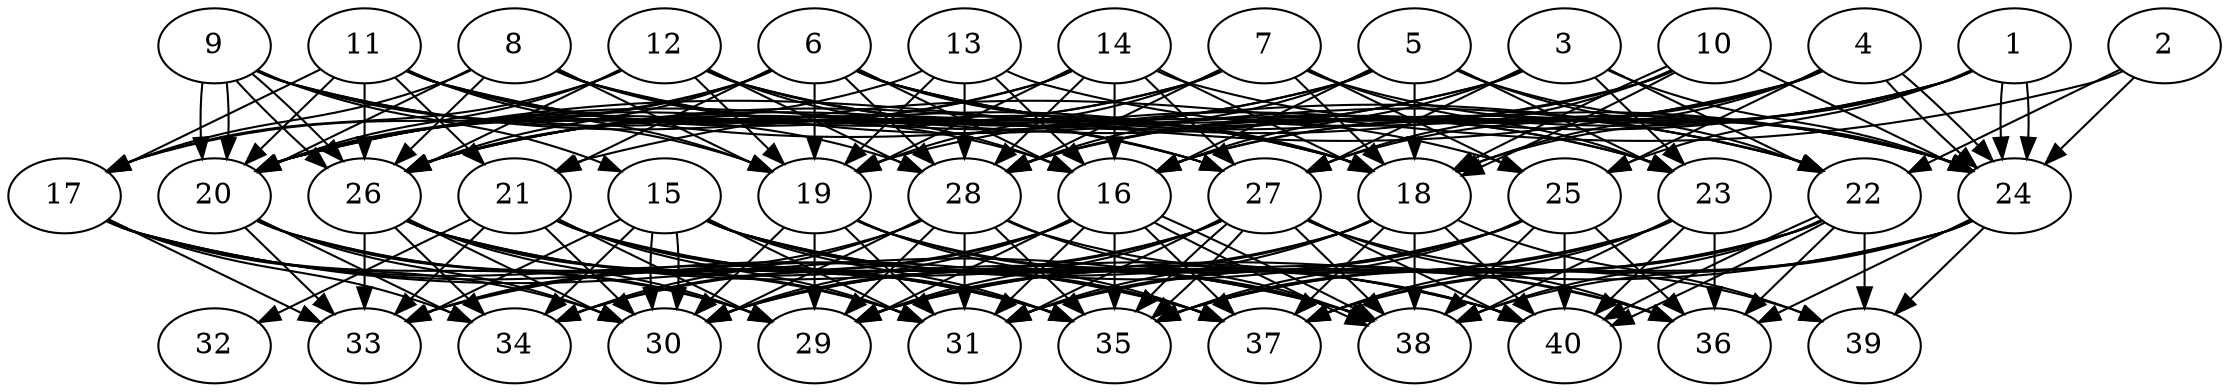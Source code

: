 // DAG automatically generated by daggen at Thu Oct  3 14:06:48 2019
// ./daggen --dot -n 40 --ccr 0.5 --fat 0.9 --regular 0.5 --density 0.9 --mindata 5242880 --maxdata 52428800 
digraph G {
  1 [size="35915776", alpha="0.16", expect_size="17957888"] 
  1 -> 16 [size ="17957888"]
  1 -> 18 [size ="17957888"]
  1 -> 19 [size ="17957888"]
  1 -> 24 [size ="17957888"]
  1 -> 24 [size ="17957888"]
  1 -> 25 [size ="17957888"]
  1 -> 28 [size ="17957888"]
  2 [size="26910720", alpha="0.09", expect_size="13455360"] 
  2 -> 21 [size ="13455360"]
  2 -> 22 [size ="13455360"]
  2 -> 24 [size ="13455360"]
  3 [size="76527616", alpha="0.20", expect_size="38263808"] 
  3 -> 16 [size ="38263808"]
  3 -> 20 [size ="38263808"]
  3 -> 22 [size ="38263808"]
  3 -> 23 [size ="38263808"]
  3 -> 24 [size ="38263808"]
  3 -> 26 [size ="38263808"]
  3 -> 27 [size ="38263808"]
  4 [size="41850880", alpha="0.16", expect_size="20925440"] 
  4 -> 16 [size ="20925440"]
  4 -> 18 [size ="20925440"]
  4 -> 20 [size ="20925440"]
  4 -> 24 [size ="20925440"]
  4 -> 24 [size ="20925440"]
  4 -> 25 [size ="20925440"]
  4 -> 27 [size ="20925440"]
  4 -> 28 [size ="20925440"]
  5 [size="27549696", alpha="0.12", expect_size="13774848"] 
  5 -> 16 [size ="13774848"]
  5 -> 18 [size ="13774848"]
  5 -> 20 [size ="13774848"]
  5 -> 22 [size ="13774848"]
  5 -> 23 [size ="13774848"]
  5 -> 24 [size ="13774848"]
  5 -> 26 [size ="13774848"]
  5 -> 28 [size ="13774848"]
  6 [size="31932416", alpha="0.00", expect_size="15966208"] 
  6 -> 16 [size ="15966208"]
  6 -> 17 [size ="15966208"]
  6 -> 18 [size ="15966208"]
  6 -> 19 [size ="15966208"]
  6 -> 20 [size ="15966208"]
  6 -> 21 [size ="15966208"]
  6 -> 22 [size ="15966208"]
  6 -> 23 [size ="15966208"]
  6 -> 24 [size ="15966208"]
  6 -> 26 [size ="15966208"]
  6 -> 28 [size ="15966208"]
  7 [size="29368320", alpha="0.04", expect_size="14684160"] 
  7 -> 18 [size ="14684160"]
  7 -> 19 [size ="14684160"]
  7 -> 20 [size ="14684160"]
  7 -> 23 [size ="14684160"]
  7 -> 24 [size ="14684160"]
  7 -> 25 [size ="14684160"]
  7 -> 26 [size ="14684160"]
  7 -> 28 [size ="14684160"]
  8 [size="96270336", alpha="0.17", expect_size="48135168"] 
  8 -> 16 [size ="48135168"]
  8 -> 17 [size ="48135168"]
  8 -> 18 [size ="48135168"]
  8 -> 19 [size ="48135168"]
  8 -> 20 [size ="48135168"]
  8 -> 22 [size ="48135168"]
  8 -> 26 [size ="48135168"]
  8 -> 27 [size ="48135168"]
  9 [size="64337920", alpha="0.04", expect_size="32168960"] 
  9 -> 15 [size ="32168960"]
  9 -> 18 [size ="32168960"]
  9 -> 19 [size ="32168960"]
  9 -> 20 [size ="32168960"]
  9 -> 20 [size ="32168960"]
  9 -> 26 [size ="32168960"]
  9 -> 26 [size ="32168960"]
  9 -> 27 [size ="32168960"]
  10 [size="87027712", alpha="0.05", expect_size="43513856"] 
  10 -> 18 [size ="43513856"]
  10 -> 18 [size ="43513856"]
  10 -> 24 [size ="43513856"]
  10 -> 26 [size ="43513856"]
  10 -> 27 [size ="43513856"]
  10 -> 28 [size ="43513856"]
  11 [size="43982848", alpha="0.03", expect_size="21991424"] 
  11 -> 17 [size ="21991424"]
  11 -> 18 [size ="21991424"]
  11 -> 19 [size ="21991424"]
  11 -> 20 [size ="21991424"]
  11 -> 21 [size ="21991424"]
  11 -> 22 [size ="21991424"]
  11 -> 26 [size ="21991424"]
  11 -> 27 [size ="21991424"]
  11 -> 28 [size ="21991424"]
  12 [size="24180736", alpha="0.05", expect_size="12090368"] 
  12 -> 16 [size ="12090368"]
  12 -> 17 [size ="12090368"]
  12 -> 18 [size ="12090368"]
  12 -> 19 [size ="12090368"]
  12 -> 20 [size ="12090368"]
  12 -> 23 [size ="12090368"]
  12 -> 25 [size ="12090368"]
  12 -> 26 [size ="12090368"]
  12 -> 28 [size ="12090368"]
  13 [size="65603584", alpha="0.16", expect_size="32801792"] 
  13 -> 16 [size ="32801792"]
  13 -> 19 [size ="32801792"]
  13 -> 20 [size ="32801792"]
  13 -> 24 [size ="32801792"]
  13 -> 28 [size ="32801792"]
  14 [size="64739328", alpha="0.13", expect_size="32369664"] 
  14 -> 16 [size ="32369664"]
  14 -> 18 [size ="32369664"]
  14 -> 19 [size ="32369664"]
  14 -> 20 [size ="32369664"]
  14 -> 24 [size ="32369664"]
  14 -> 26 [size ="32369664"]
  14 -> 27 [size ="32369664"]
  14 -> 28 [size ="32369664"]
  15 [size="45328384", alpha="0.05", expect_size="22664192"] 
  15 -> 30 [size ="22664192"]
  15 -> 30 [size ="22664192"]
  15 -> 31 [size ="22664192"]
  15 -> 33 [size ="22664192"]
  15 -> 34 [size ="22664192"]
  15 -> 35 [size ="22664192"]
  15 -> 36 [size ="22664192"]
  15 -> 37 [size ="22664192"]
  15 -> 38 [size ="22664192"]
  15 -> 40 [size ="22664192"]
  16 [size="101212160", alpha="0.05", expect_size="50606080"] 
  16 -> 29 [size ="50606080"]
  16 -> 30 [size ="50606080"]
  16 -> 31 [size ="50606080"]
  16 -> 33 [size ="50606080"]
  16 -> 34 [size ="50606080"]
  16 -> 35 [size ="50606080"]
  16 -> 37 [size ="50606080"]
  16 -> 38 [size ="50606080"]
  16 -> 38 [size ="50606080"]
  17 [size="102496256", alpha="0.13", expect_size="51248128"] 
  17 -> 29 [size ="51248128"]
  17 -> 30 [size ="51248128"]
  17 -> 33 [size ="51248128"]
  17 -> 34 [size ="51248128"]
  17 -> 35 [size ="51248128"]
  17 -> 37 [size ="51248128"]
  17 -> 38 [size ="51248128"]
  18 [size="26777600", alpha="0.10", expect_size="13388800"] 
  18 -> 29 [size ="13388800"]
  18 -> 30 [size ="13388800"]
  18 -> 31 [size ="13388800"]
  18 -> 37 [size ="13388800"]
  18 -> 38 [size ="13388800"]
  18 -> 39 [size ="13388800"]
  18 -> 40 [size ="13388800"]
  19 [size="13508608", alpha="0.05", expect_size="6754304"] 
  19 -> 29 [size ="6754304"]
  19 -> 30 [size ="6754304"]
  19 -> 31 [size ="6754304"]
  19 -> 37 [size ="6754304"]
  19 -> 38 [size ="6754304"]
  19 -> 40 [size ="6754304"]
  20 [size="32034816", alpha="0.01", expect_size="16017408"] 
  20 -> 29 [size ="16017408"]
  20 -> 30 [size ="16017408"]
  20 -> 31 [size ="16017408"]
  20 -> 33 [size ="16017408"]
  20 -> 34 [size ="16017408"]
  20 -> 35 [size ="16017408"]
  21 [size="53997568", alpha="0.02", expect_size="26998784"] 
  21 -> 29 [size ="26998784"]
  21 -> 30 [size ="26998784"]
  21 -> 31 [size ="26998784"]
  21 -> 32 [size ="26998784"]
  21 -> 33 [size ="26998784"]
  21 -> 35 [size ="26998784"]
  21 -> 37 [size ="26998784"]
  21 -> 40 [size ="26998784"]
  22 [size="69896192", alpha="0.07", expect_size="34948096"] 
  22 -> 31 [size ="34948096"]
  22 -> 35 [size ="34948096"]
  22 -> 36 [size ="34948096"]
  22 -> 37 [size ="34948096"]
  22 -> 38 [size ="34948096"]
  22 -> 39 [size ="34948096"]
  22 -> 40 [size ="34948096"]
  22 -> 40 [size ="34948096"]
  23 [size="94959616", alpha="0.06", expect_size="47479808"] 
  23 -> 29 [size ="47479808"]
  23 -> 35 [size ="47479808"]
  23 -> 36 [size ="47479808"]
  23 -> 37 [size ="47479808"]
  23 -> 38 [size ="47479808"]
  23 -> 40 [size ="47479808"]
  24 [size="75470848", alpha="0.12", expect_size="37735424"] 
  24 -> 29 [size ="37735424"]
  24 -> 35 [size ="37735424"]
  24 -> 36 [size ="37735424"]
  24 -> 37 [size ="37735424"]
  24 -> 38 [size ="37735424"]
  24 -> 39 [size ="37735424"]
  25 [size="44795904", alpha="0.01", expect_size="22397952"] 
  25 -> 30 [size ="22397952"]
  25 -> 31 [size ="22397952"]
  25 -> 33 [size ="22397952"]
  25 -> 35 [size ="22397952"]
  25 -> 36 [size ="22397952"]
  25 -> 38 [size ="22397952"]
  25 -> 40 [size ="22397952"]
  26 [size="67491840", alpha="0.14", expect_size="33745920"] 
  26 -> 29 [size ="33745920"]
  26 -> 30 [size ="33745920"]
  26 -> 31 [size ="33745920"]
  26 -> 33 [size ="33745920"]
  26 -> 34 [size ="33745920"]
  26 -> 35 [size ="33745920"]
  26 -> 38 [size ="33745920"]
  26 -> 40 [size ="33745920"]
  27 [size="92104704", alpha="0.12", expect_size="46052352"] 
  27 -> 29 [size ="46052352"]
  27 -> 30 [size ="46052352"]
  27 -> 31 [size ="46052352"]
  27 -> 34 [size ="46052352"]
  27 -> 35 [size ="46052352"]
  27 -> 35 [size ="46052352"]
  27 -> 36 [size ="46052352"]
  27 -> 38 [size ="46052352"]
  27 -> 39 [size ="46052352"]
  27 -> 40 [size ="46052352"]
  28 [size="57782272", alpha="0.08", expect_size="28891136"] 
  28 -> 29 [size ="28891136"]
  28 -> 30 [size ="28891136"]
  28 -> 31 [size ="28891136"]
  28 -> 33 [size ="28891136"]
  28 -> 34 [size ="28891136"]
  28 -> 35 [size ="28891136"]
  28 -> 36 [size ="28891136"]
  28 -> 38 [size ="28891136"]
  29 [size="103878656", alpha="0.15", expect_size="51939328"] 
  30 [size="32000000", alpha="0.19", expect_size="16000000"] 
  31 [size="35782656", alpha="0.10", expect_size="17891328"] 
  32 [size="46290944", alpha="0.03", expect_size="23145472"] 
  33 [size="79947776", alpha="0.08", expect_size="39973888"] 
  34 [size="14051328", alpha="0.05", expect_size="7025664"] 
  35 [size="68714496", alpha="0.09", expect_size="34357248"] 
  36 [size="72255488", alpha="0.12", expect_size="36127744"] 
  37 [size="46125056", alpha="0.15", expect_size="23062528"] 
  38 [size="103577600", alpha="0.01", expect_size="51788800"] 
  39 [size="47282176", alpha="0.08", expect_size="23641088"] 
  40 [size="25466880", alpha="0.20", expect_size="12733440"] 
}
